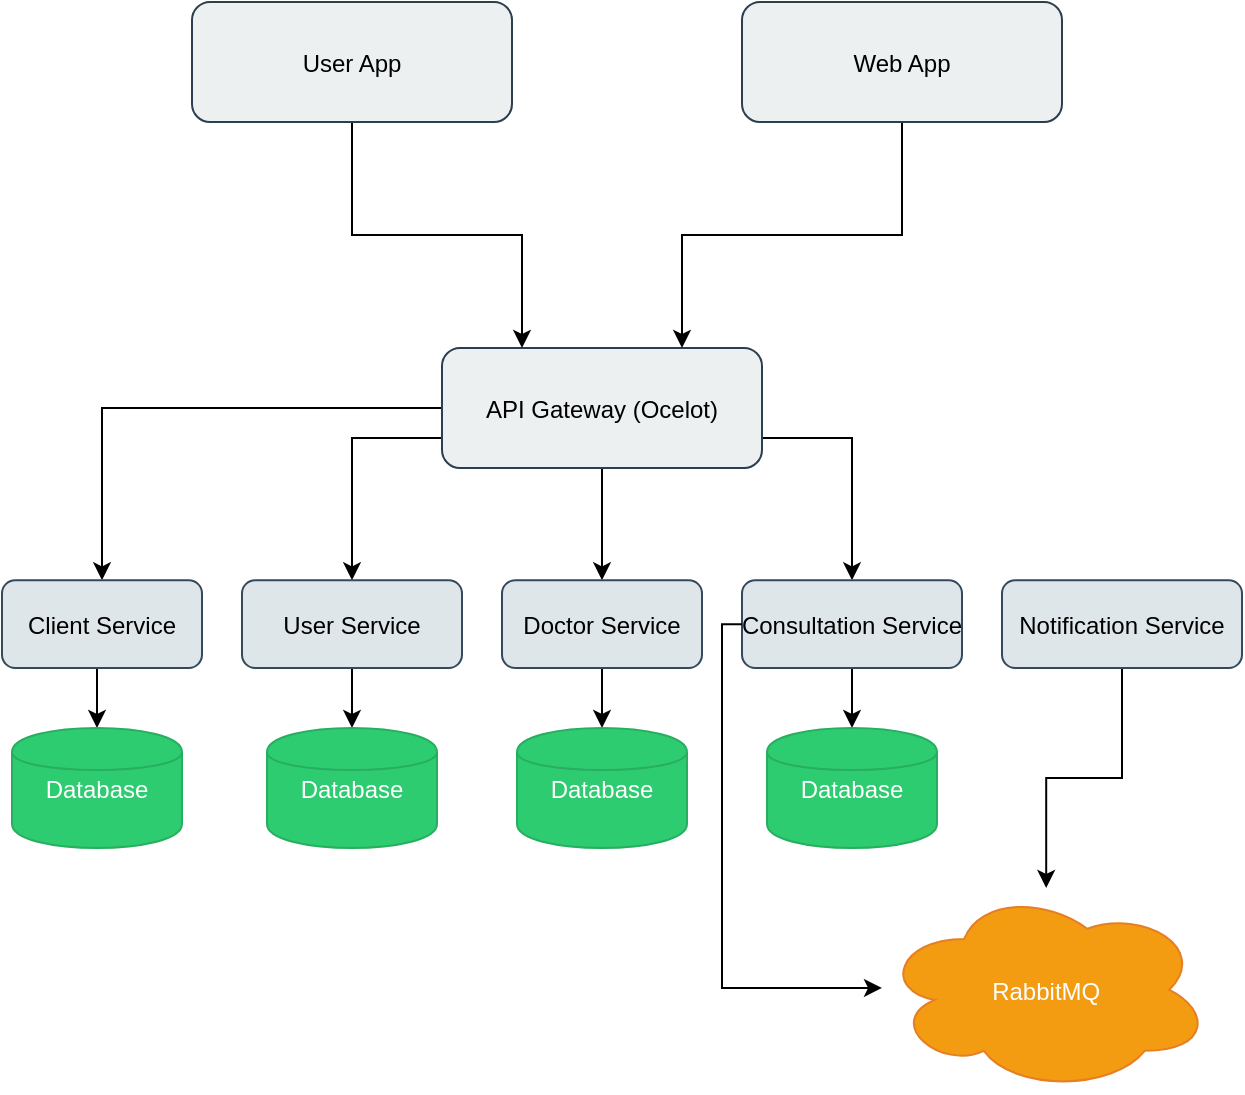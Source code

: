 <mxfile version="25.0.3">
  <diagram name="MVP Architecture" id="0">
    <mxGraphModel dx="3269" dy="803" grid="1" gridSize="10" guides="1" tooltips="1" connect="1" arrows="1" fold="1" page="1" pageScale="1" pageWidth="827" pageHeight="1169" math="0" shadow="0">
      <root>
        <mxCell id="0" />
        <mxCell id="1" parent="0" />
        <mxCell id="-UvYn7US9VN-ur1Jiw6p-26" style="edgeStyle=orthogonalEdgeStyle;rounded=0;orthogonalLoop=1;jettySize=auto;html=1;exitX=0;exitY=0.5;exitDx=0;exitDy=0;entryX=0.5;entryY=0;entryDx=0;entryDy=0;" edge="1" parent="1" source="-UvYn7US9VN-ur1Jiw6p-17" target="-UvYn7US9VN-ur1Jiw6p-18">
          <mxGeometry relative="1" as="geometry" />
        </mxCell>
        <mxCell id="-UvYn7US9VN-ur1Jiw6p-27" style="edgeStyle=orthogonalEdgeStyle;rounded=0;orthogonalLoop=1;jettySize=auto;html=1;exitX=0;exitY=0.75;exitDx=0;exitDy=0;entryX=0.5;entryY=0;entryDx=0;entryDy=0;" edge="1" parent="1" source="-UvYn7US9VN-ur1Jiw6p-17" target="-UvYn7US9VN-ur1Jiw6p-19">
          <mxGeometry relative="1" as="geometry" />
        </mxCell>
        <mxCell id="-UvYn7US9VN-ur1Jiw6p-28" style="edgeStyle=orthogonalEdgeStyle;rounded=0;orthogonalLoop=1;jettySize=auto;html=1;exitX=0.5;exitY=1;exitDx=0;exitDy=0;entryX=0.5;entryY=0;entryDx=0;entryDy=0;" edge="1" parent="1" source="-UvYn7US9VN-ur1Jiw6p-17" target="-UvYn7US9VN-ur1Jiw6p-20">
          <mxGeometry relative="1" as="geometry" />
        </mxCell>
        <mxCell id="-UvYn7US9VN-ur1Jiw6p-30" style="edgeStyle=orthogonalEdgeStyle;rounded=0;orthogonalLoop=1;jettySize=auto;html=1;exitX=1;exitY=0.75;exitDx=0;exitDy=0;entryX=0.5;entryY=0;entryDx=0;entryDy=0;" edge="1" parent="1" source="-UvYn7US9VN-ur1Jiw6p-17" target="-UvYn7US9VN-ur1Jiw6p-21">
          <mxGeometry relative="1" as="geometry" />
        </mxCell>
        <mxCell id="-UvYn7US9VN-ur1Jiw6p-17" value="API Gateway (Ocelot)" style="rounded=1;strokeColor=#2c3e50;fillColor=#ecf0f1" vertex="1" parent="1">
          <mxGeometry x="-1330" y="213" width="160" height="60" as="geometry" />
        </mxCell>
        <mxCell id="-UvYn7US9VN-ur1Jiw6p-31" style="edgeStyle=orthogonalEdgeStyle;rounded=0;orthogonalLoop=1;jettySize=auto;html=1;exitX=0.5;exitY=1;exitDx=0;exitDy=0;entryX=0.5;entryY=0;entryDx=0;entryDy=0;" edge="1" parent="1" source="-UvYn7US9VN-ur1Jiw6p-18" target="-UvYn7US9VN-ur1Jiw6p-25">
          <mxGeometry relative="1" as="geometry" />
        </mxCell>
        <mxCell id="-UvYn7US9VN-ur1Jiw6p-18" value="Client Service" style="rounded=1;strokeColor=#34495e;fillColor=#dfe6e9" vertex="1" parent="1">
          <mxGeometry x="-1550" y="329.14" width="100" height="43.86" as="geometry" />
        </mxCell>
        <mxCell id="-UvYn7US9VN-ur1Jiw6p-35" style="edgeStyle=orthogonalEdgeStyle;rounded=0;orthogonalLoop=1;jettySize=auto;html=1;exitX=0.5;exitY=1;exitDx=0;exitDy=0;" edge="1" parent="1" source="-UvYn7US9VN-ur1Jiw6p-19" target="-UvYn7US9VN-ur1Jiw6p-33">
          <mxGeometry relative="1" as="geometry" />
        </mxCell>
        <mxCell id="-UvYn7US9VN-ur1Jiw6p-19" value="User Service" style="rounded=1;strokeColor=#34495e;fillColor=#dfe6e9" vertex="1" parent="1">
          <mxGeometry x="-1430" y="329.14" width="110" height="43.86" as="geometry" />
        </mxCell>
        <mxCell id="-UvYn7US9VN-ur1Jiw6p-36" style="edgeStyle=orthogonalEdgeStyle;rounded=0;orthogonalLoop=1;jettySize=auto;html=1;exitX=0.5;exitY=1;exitDx=0;exitDy=0;entryX=0.5;entryY=0;entryDx=0;entryDy=0;" edge="1" parent="1" source="-UvYn7US9VN-ur1Jiw6p-20" target="-UvYn7US9VN-ur1Jiw6p-32">
          <mxGeometry relative="1" as="geometry" />
        </mxCell>
        <mxCell id="-UvYn7US9VN-ur1Jiw6p-20" value="Doctor Service" style="rounded=1;strokeColor=#34495e;fillColor=#dfe6e9" vertex="1" parent="1">
          <mxGeometry x="-1300" y="329.14" width="100" height="43.86" as="geometry" />
        </mxCell>
        <mxCell id="-UvYn7US9VN-ur1Jiw6p-37" style="edgeStyle=orthogonalEdgeStyle;rounded=0;orthogonalLoop=1;jettySize=auto;html=1;exitX=0.5;exitY=1;exitDx=0;exitDy=0;entryX=0.5;entryY=0;entryDx=0;entryDy=0;" edge="1" parent="1" source="-UvYn7US9VN-ur1Jiw6p-21" target="-UvYn7US9VN-ur1Jiw6p-34">
          <mxGeometry relative="1" as="geometry" />
        </mxCell>
        <mxCell id="-UvYn7US9VN-ur1Jiw6p-21" value="Consultation Service" style="rounded=1;strokeColor=#34495e;fillColor=#dfe6e9" vertex="1" parent="1">
          <mxGeometry x="-1180" y="329.14" width="110" height="43.86" as="geometry" />
        </mxCell>
        <mxCell id="-UvYn7US9VN-ur1Jiw6p-40" style="edgeStyle=orthogonalEdgeStyle;rounded=0;orthogonalLoop=1;jettySize=auto;html=1;" edge="1" parent="1" source="-UvYn7US9VN-ur1Jiw6p-22" target="-UvYn7US9VN-ur1Jiw6p-23">
          <mxGeometry relative="1" as="geometry" />
        </mxCell>
        <mxCell id="-UvYn7US9VN-ur1Jiw6p-22" value="Notification Service" style="rounded=1;strokeColor=#34495e;fillColor=#dfe6e9" vertex="1" parent="1">
          <mxGeometry x="-1050" y="329.14" width="120" height="43.86" as="geometry" />
        </mxCell>
        <mxCell id="-UvYn7US9VN-ur1Jiw6p-23" value="RabbitMQ" style="shape=cloud;strokeColor=#e67e22;fillColor=#f39c12;fontColor=#ffffff" vertex="1" parent="1">
          <mxGeometry x="-1109.995" y="483" width="164.211" height="101.786" as="geometry" />
        </mxCell>
        <mxCell id="-UvYn7US9VN-ur1Jiw6p-25" value="Database" style="shape=cylinder;strokeColor=#27ae60;fillColor=#2ecc71;fontColor=#ffffff" vertex="1" parent="1">
          <mxGeometry x="-1545" y="403" width="85" height="60" as="geometry" />
        </mxCell>
        <mxCell id="-UvYn7US9VN-ur1Jiw6p-32" value="Database" style="shape=cylinder;strokeColor=#27ae60;fillColor=#2ecc71;fontColor=#ffffff" vertex="1" parent="1">
          <mxGeometry x="-1292.5" y="403" width="85" height="60" as="geometry" />
        </mxCell>
        <mxCell id="-UvYn7US9VN-ur1Jiw6p-33" value="Database" style="shape=cylinder;strokeColor=#27ae60;fillColor=#2ecc71;fontColor=#ffffff" vertex="1" parent="1">
          <mxGeometry x="-1417.5" y="403" width="85" height="60" as="geometry" />
        </mxCell>
        <mxCell id="-UvYn7US9VN-ur1Jiw6p-34" value="Database" style="shape=cylinder;strokeColor=#27ae60;fillColor=#2ecc71;fontColor=#ffffff" vertex="1" parent="1">
          <mxGeometry x="-1167.5" y="403" width="85" height="60" as="geometry" />
        </mxCell>
        <mxCell id="-UvYn7US9VN-ur1Jiw6p-38" style="edgeStyle=orthogonalEdgeStyle;rounded=0;orthogonalLoop=1;jettySize=auto;html=1;exitX=0;exitY=0.5;exitDx=0;exitDy=0;entryX=0;entryY=0.491;entryDx=0;entryDy=0;entryPerimeter=0;" edge="1" parent="1" source="-UvYn7US9VN-ur1Jiw6p-21" target="-UvYn7US9VN-ur1Jiw6p-23">
          <mxGeometry relative="1" as="geometry">
            <Array as="points">
              <mxPoint x="-1190" y="351" />
              <mxPoint x="-1190" y="533" />
            </Array>
          </mxGeometry>
        </mxCell>
        <mxCell id="-UvYn7US9VN-ur1Jiw6p-43" style="edgeStyle=orthogonalEdgeStyle;rounded=0;orthogonalLoop=1;jettySize=auto;html=1;exitX=0.5;exitY=1;exitDx=0;exitDy=0;entryX=0.25;entryY=0;entryDx=0;entryDy=0;" edge="1" parent="1" source="-UvYn7US9VN-ur1Jiw6p-41" target="-UvYn7US9VN-ur1Jiw6p-17">
          <mxGeometry relative="1" as="geometry" />
        </mxCell>
        <mxCell id="-UvYn7US9VN-ur1Jiw6p-41" value="User App" style="rounded=1;strokeColor=#2c3e50;fillColor=#ecf0f1" vertex="1" parent="1">
          <mxGeometry x="-1455" y="40" width="160" height="60" as="geometry" />
        </mxCell>
        <mxCell id="-UvYn7US9VN-ur1Jiw6p-44" style="edgeStyle=orthogonalEdgeStyle;rounded=0;orthogonalLoop=1;jettySize=auto;html=1;exitX=0.5;exitY=1;exitDx=0;exitDy=0;entryX=0.75;entryY=0;entryDx=0;entryDy=0;" edge="1" parent="1" source="-UvYn7US9VN-ur1Jiw6p-42" target="-UvYn7US9VN-ur1Jiw6p-17">
          <mxGeometry relative="1" as="geometry" />
        </mxCell>
        <mxCell id="-UvYn7US9VN-ur1Jiw6p-42" value="Web App" style="rounded=1;strokeColor=#2c3e50;fillColor=#ecf0f1" vertex="1" parent="1">
          <mxGeometry x="-1180" y="40" width="160" height="60" as="geometry" />
        </mxCell>
      </root>
    </mxGraphModel>
  </diagram>
</mxfile>
